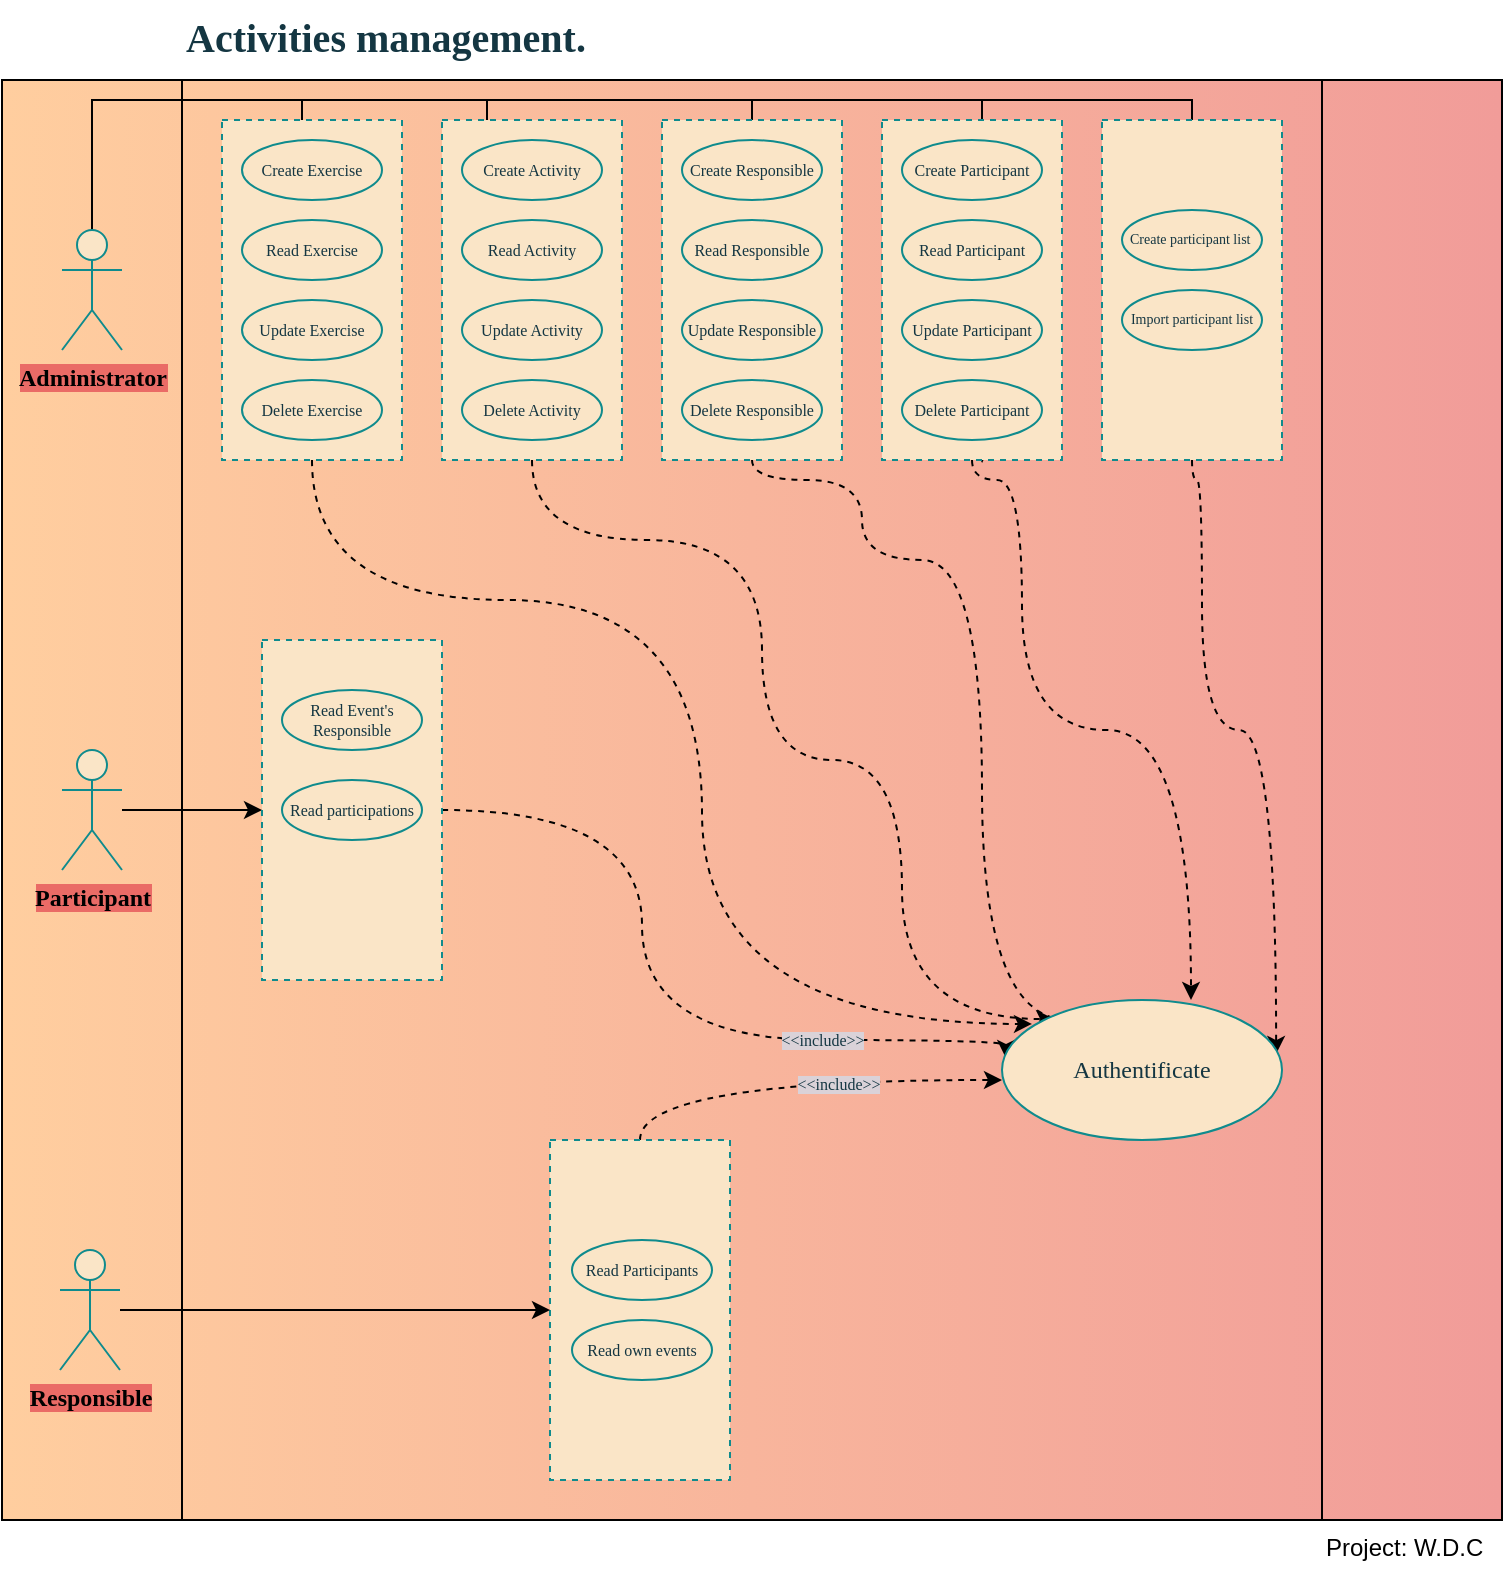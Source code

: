 <mxfile version="16.6.7" type="github">
  <diagram id="eYiehjpygyR9hW4J7-2a" name="Page-1">
    <mxGraphModel dx="1422" dy="809" grid="1" gridSize="10" guides="1" tooltips="1" connect="1" arrows="1" fold="1" page="1" pageScale="1" pageWidth="827" pageHeight="1169" math="0" shadow="0">
      <root>
        <mxCell id="0" />
        <mxCell id="1" parent="0" />
        <mxCell id="G_XHmd365qgL3xUWnn5l-1" value="" style="shape=process;whiteSpace=wrap;html=1;backgroundOutline=1;size=0.12;gradientColor=#F19C99;fillColor=#FFCE9F;gradientDirection=east;" parent="1" vertex="1">
          <mxGeometry x="50" y="40" width="750" height="720" as="geometry" />
        </mxCell>
        <mxCell id="G_XHmd365qgL3xUWnn5l-3" value="&lt;font color=&quot;#143642&quot; face=&quot;agave&quot;&gt;&lt;span style=&quot;font-size: 20px&quot;&gt;&lt;b&gt;Activities management.&lt;/b&gt;&lt;/span&gt;&lt;/font&gt;" style="text;whiteSpace=wrap;html=1;" parent="1" vertex="1">
          <mxGeometry x="140" width="440" height="30" as="geometry" />
        </mxCell>
        <mxCell id="G_XHmd365qgL3xUWnn5l-10" style="edgeStyle=orthogonalEdgeStyle;rounded=0;orthogonalLoop=1;jettySize=auto;html=1;endArrow=none;endFill=0;" parent="1" source="G_XHmd365qgL3xUWnn5l-4" target="G_XHmd365qgL3xUWnn5l-5" edge="1">
          <mxGeometry relative="1" as="geometry">
            <mxPoint x="210" y="240" as="targetPoint" />
            <Array as="points">
              <mxPoint x="95" y="50" />
              <mxPoint x="200" y="50" />
            </Array>
          </mxGeometry>
        </mxCell>
        <mxCell id="G_XHmd365qgL3xUWnn5l-11" style="edgeStyle=orthogonalEdgeStyle;rounded=0;orthogonalLoop=1;jettySize=auto;html=1;entryX=0.25;entryY=1;entryDx=0;entryDy=0;" parent="1" source="G_XHmd365qgL3xUWnn5l-4" target="G_XHmd365qgL3xUWnn5l-6" edge="1">
          <mxGeometry relative="1" as="geometry">
            <Array as="points">
              <mxPoint x="95" y="50" />
              <mxPoint x="293" y="50" />
            </Array>
          </mxGeometry>
        </mxCell>
        <mxCell id="G_XHmd365qgL3xUWnn5l-13" style="edgeStyle=orthogonalEdgeStyle;rounded=0;orthogonalLoop=1;jettySize=auto;html=1;entryX=0.5;entryY=1;entryDx=0;entryDy=0;" parent="1" source="G_XHmd365qgL3xUWnn5l-4" target="G_XHmd365qgL3xUWnn5l-7" edge="1">
          <mxGeometry relative="1" as="geometry">
            <Array as="points">
              <mxPoint x="95" y="50" />
              <mxPoint x="425" y="50" />
            </Array>
          </mxGeometry>
        </mxCell>
        <mxCell id="G_XHmd365qgL3xUWnn5l-15" style="edgeStyle=orthogonalEdgeStyle;rounded=0;orthogonalLoop=1;jettySize=auto;html=1;entryX=0.556;entryY=1.009;entryDx=0;entryDy=0;entryPerimeter=0;" parent="1" source="G_XHmd365qgL3xUWnn5l-4" target="G_XHmd365qgL3xUWnn5l-8" edge="1">
          <mxGeometry relative="1" as="geometry">
            <Array as="points">
              <mxPoint x="95" y="50" />
              <mxPoint x="540" y="50" />
            </Array>
          </mxGeometry>
        </mxCell>
        <mxCell id="G_XHmd365qgL3xUWnn5l-40" style="edgeStyle=orthogonalEdgeStyle;rounded=0;orthogonalLoop=1;jettySize=auto;html=1;entryX=0.5;entryY=1;entryDx=0;entryDy=0;fontColor=#000000;endArrow=none;endFill=0;" parent="1" source="G_XHmd365qgL3xUWnn5l-4" target="G_XHmd365qgL3xUWnn5l-9" edge="1">
          <mxGeometry relative="1" as="geometry">
            <Array as="points">
              <mxPoint x="95" y="50" />
              <mxPoint x="645" y="50" />
            </Array>
          </mxGeometry>
        </mxCell>
        <mxCell id="G_XHmd365qgL3xUWnn5l-4" value="&lt;b&gt;&lt;font style=&quot;background-color: rgb(234 , 107 , 102)&quot; color=&quot;#000000&quot;&gt;Administrator&lt;/font&gt;&lt;/b&gt;" style="shape=umlActor;verticalLabelPosition=bottom;verticalAlign=top;html=1;outlineConnect=0;rounded=0;shadow=0;strokeWidth=1;fillColor=#FAE5C7;fontFamily=agave;strokeColor=#0F8B8D;fontColor=#143642;" parent="1" vertex="1">
          <mxGeometry x="80" y="115" width="30" height="60" as="geometry" />
        </mxCell>
        <mxCell id="Ja9MMm1ga6sStV4R5VPq-14" style="edgeStyle=orthogonalEdgeStyle;curved=1;sketch=0;jumpStyle=sharp;orthogonalLoop=1;jettySize=auto;html=1;entryX=0.107;entryY=0.171;entryDx=0;entryDy=0;entryPerimeter=0;dashed=1;fontColor=#000000;endArrow=classic;endFill=1;" edge="1" parent="1" source="G_XHmd365qgL3xUWnn5l-5" target="Ja9MMm1ga6sStV4R5VPq-1">
          <mxGeometry relative="1" as="geometry">
            <Array as="points">
              <mxPoint x="205" y="300" />
              <mxPoint x="400" y="300" />
              <mxPoint x="400" y="512" />
            </Array>
          </mxGeometry>
        </mxCell>
        <mxCell id="G_XHmd365qgL3xUWnn5l-5" value="" style="rounded=0;whiteSpace=wrap;html=1;shadow=0;fontSize=8;strokeWidth=1;fillColor=#FAE5C7;dashed=1;strokeColor=#0F8B8D;fontFamily=agave;fontColor=#143642;" parent="1" vertex="1">
          <mxGeometry x="160" y="60" width="90" height="170" as="geometry" />
        </mxCell>
        <mxCell id="Ja9MMm1ga6sStV4R5VPq-13" style="edgeStyle=orthogonalEdgeStyle;curved=1;sketch=0;jumpStyle=sharp;orthogonalLoop=1;jettySize=auto;html=1;entryX=0.186;entryY=0.136;entryDx=0;entryDy=0;entryPerimeter=0;dashed=1;fontColor=#000000;endArrow=classic;endFill=1;" edge="1" parent="1" source="G_XHmd365qgL3xUWnn5l-6" target="Ja9MMm1ga6sStV4R5VPq-1">
          <mxGeometry relative="1" as="geometry">
            <Array as="points">
              <mxPoint x="315" y="270" />
              <mxPoint x="430" y="270" />
              <mxPoint x="430" y="380" />
              <mxPoint x="500" y="380" />
              <mxPoint x="500" y="510" />
            </Array>
          </mxGeometry>
        </mxCell>
        <mxCell id="G_XHmd365qgL3xUWnn5l-6" value="" style="rounded=0;whiteSpace=wrap;html=1;shadow=0;fontSize=8;strokeWidth=1;fillColor=#FAE5C7;dashed=1;strokeColor=#0F8B8D;fontFamily=agave;fontColor=#143642;" parent="1" vertex="1">
          <mxGeometry x="270" y="60" width="90" height="170" as="geometry" />
        </mxCell>
        <mxCell id="Ja9MMm1ga6sStV4R5VPq-12" style="edgeStyle=orthogonalEdgeStyle;curved=1;sketch=0;jumpStyle=sharp;orthogonalLoop=1;jettySize=auto;html=1;entryX=0.286;entryY=0.143;entryDx=0;entryDy=0;entryPerimeter=0;dashed=1;fontColor=#000000;endArrow=classic;endFill=1;" edge="1" parent="1" source="G_XHmd365qgL3xUWnn5l-7" target="Ja9MMm1ga6sStV4R5VPq-1">
          <mxGeometry relative="1" as="geometry">
            <Array as="points">
              <mxPoint x="425" y="240" />
              <mxPoint x="480" y="240" />
              <mxPoint x="480" y="280" />
              <mxPoint x="540" y="280" />
              <mxPoint x="540" y="510" />
            </Array>
          </mxGeometry>
        </mxCell>
        <mxCell id="G_XHmd365qgL3xUWnn5l-7" value="" style="rounded=0;whiteSpace=wrap;html=1;shadow=0;fontSize=8;strokeWidth=1;fillColor=#FAE5C7;dashed=1;strokeColor=#0F8B8D;fontFamily=agave;fontColor=#143642;" parent="1" vertex="1">
          <mxGeometry x="380" y="60" width="90" height="170" as="geometry" />
        </mxCell>
        <mxCell id="Ja9MMm1ga6sStV4R5VPq-11" style="edgeStyle=orthogonalEdgeStyle;curved=1;sketch=0;jumpStyle=sharp;orthogonalLoop=1;jettySize=auto;html=1;entryX=0.675;entryY=0;entryDx=0;entryDy=0;entryPerimeter=0;dashed=1;fontColor=#000000;endArrow=classic;endFill=1;" edge="1" parent="1" source="G_XHmd365qgL3xUWnn5l-8" target="Ja9MMm1ga6sStV4R5VPq-1">
          <mxGeometry relative="1" as="geometry">
            <Array as="points">
              <mxPoint x="535" y="240" />
              <mxPoint x="560" y="240" />
              <mxPoint x="560" y="365" />
              <mxPoint x="645" y="365" />
            </Array>
          </mxGeometry>
        </mxCell>
        <mxCell id="G_XHmd365qgL3xUWnn5l-8" value="" style="rounded=0;whiteSpace=wrap;html=1;shadow=0;fontSize=8;strokeWidth=1;fillColor=#FAE5C7;dashed=1;strokeColor=#0F8B8D;fontFamily=agave;fontColor=#143642;" parent="1" vertex="1">
          <mxGeometry x="490" y="60" width="90" height="170" as="geometry" />
        </mxCell>
        <mxCell id="Ja9MMm1ga6sStV4R5VPq-10" style="edgeStyle=orthogonalEdgeStyle;curved=1;sketch=0;jumpStyle=sharp;orthogonalLoop=1;jettySize=auto;html=1;entryX=0.979;entryY=0.386;entryDx=0;entryDy=0;entryPerimeter=0;dashed=1;fontColor=#000000;endArrow=classic;endFill=1;" edge="1" parent="1" source="G_XHmd365qgL3xUWnn5l-9" target="Ja9MMm1ga6sStV4R5VPq-1">
          <mxGeometry relative="1" as="geometry">
            <Array as="points">
              <mxPoint x="645" y="240" />
              <mxPoint x="650" y="240" />
              <mxPoint x="650" y="365" />
              <mxPoint x="687" y="365" />
            </Array>
          </mxGeometry>
        </mxCell>
        <mxCell id="G_XHmd365qgL3xUWnn5l-9" value="" style="rounded=0;whiteSpace=wrap;html=1;shadow=0;fontSize=8;strokeWidth=1;fillColor=#FAE5C7;dashed=1;strokeColor=#0F8B8D;fontFamily=agave;fontColor=#143642;" parent="1" vertex="1">
          <mxGeometry x="600" y="60" width="90" height="170" as="geometry" />
        </mxCell>
        <mxCell id="G_XHmd365qgL3xUWnn5l-16" value="Update Exercise" style="ellipse;whiteSpace=wrap;html=1;rounded=0;shadow=0;strokeWidth=1;fillColor=#FAE5C7;fontSize=8;fontFamily=agave;strokeColor=#0F8B8D;fontColor=#143642;" parent="1" vertex="1">
          <mxGeometry x="170" y="150" width="70" height="30" as="geometry" />
        </mxCell>
        <mxCell id="G_XHmd365qgL3xUWnn5l-17" value="Create Exercise" style="ellipse;whiteSpace=wrap;html=1;rounded=0;shadow=0;strokeWidth=1;fillColor=#FAE5C7;fontSize=8;fontFamily=agave;strokeColor=#0F8B8D;fontColor=#143642;" parent="1" vertex="1">
          <mxGeometry x="170" y="70" width="70" height="30" as="geometry" />
        </mxCell>
        <mxCell id="G_XHmd365qgL3xUWnn5l-18" value="Read Exercise" style="ellipse;whiteSpace=wrap;html=1;rounded=0;shadow=0;strokeWidth=1;fillColor=#FAE5C7;fontSize=8;fontFamily=agave;strokeColor=#0F8B8D;fontColor=#143642;" parent="1" vertex="1">
          <mxGeometry x="170" y="110" width="70" height="30" as="geometry" />
        </mxCell>
        <mxCell id="G_XHmd365qgL3xUWnn5l-19" value="Delete Exercise" style="ellipse;whiteSpace=wrap;html=1;rounded=0;shadow=0;strokeWidth=1;fillColor=#FAE5C7;fontSize=8;fontFamily=agave;strokeColor=#0F8B8D;fontColor=#143642;" parent="1" vertex="1">
          <mxGeometry x="170" y="190" width="70" height="30" as="geometry" />
        </mxCell>
        <mxCell id="G_XHmd365qgL3xUWnn5l-20" value="Create Activity" style="ellipse;whiteSpace=wrap;html=1;rounded=0;shadow=0;strokeWidth=1;fillColor=#FAE5C7;fontSize=8;fontFamily=agave;strokeColor=#0F8B8D;fontColor=#143642;" parent="1" vertex="1">
          <mxGeometry x="280" y="70" width="70" height="30" as="geometry" />
        </mxCell>
        <mxCell id="G_XHmd365qgL3xUWnn5l-21" value="Read Activity" style="ellipse;whiteSpace=wrap;html=1;rounded=0;shadow=0;strokeWidth=1;fillColor=#FAE5C7;fontSize=8;fontFamily=agave;strokeColor=#0F8B8D;fontColor=#143642;" parent="1" vertex="1">
          <mxGeometry x="280" y="110" width="70" height="30" as="geometry" />
        </mxCell>
        <mxCell id="G_XHmd365qgL3xUWnn5l-22" value="Update Activity" style="ellipse;whiteSpace=wrap;html=1;rounded=0;shadow=0;strokeWidth=1;fillColor=#FAE5C7;fontSize=8;fontFamily=agave;strokeColor=#0F8B8D;fontColor=#143642;" parent="1" vertex="1">
          <mxGeometry x="280" y="150" width="70" height="30" as="geometry" />
        </mxCell>
        <mxCell id="G_XHmd365qgL3xUWnn5l-23" value="Delete Activity" style="ellipse;whiteSpace=wrap;html=1;rounded=0;shadow=0;strokeWidth=1;fillColor=#FAE5C7;fontSize=8;fontFamily=agave;strokeColor=#0F8B8D;fontColor=#143642;" parent="1" vertex="1">
          <mxGeometry x="280" y="190" width="70" height="30" as="geometry" />
        </mxCell>
        <mxCell id="G_XHmd365qgL3xUWnn5l-24" value="Create Responsible" style="ellipse;whiteSpace=wrap;html=1;rounded=0;shadow=0;strokeWidth=1;fillColor=#FAE5C7;fontSize=8;fontFamily=agave;strokeColor=#0F8B8D;fontColor=#143642;" parent="1" vertex="1">
          <mxGeometry x="390" y="70" width="70" height="30" as="geometry" />
        </mxCell>
        <mxCell id="G_XHmd365qgL3xUWnn5l-25" value="Read Responsible" style="ellipse;whiteSpace=wrap;html=1;rounded=0;shadow=0;strokeWidth=1;fillColor=#FAE5C7;fontSize=8;fontFamily=agave;strokeColor=#0F8B8D;fontColor=#143642;" parent="1" vertex="1">
          <mxGeometry x="390" y="110" width="70" height="30" as="geometry" />
        </mxCell>
        <mxCell id="G_XHmd365qgL3xUWnn5l-26" value="Update Responsible" style="ellipse;whiteSpace=wrap;html=1;rounded=0;shadow=0;strokeWidth=1;fillColor=#FAE5C7;fontSize=8;fontFamily=agave;strokeColor=#0F8B8D;fontColor=#143642;" parent="1" vertex="1">
          <mxGeometry x="390" y="150" width="70" height="30" as="geometry" />
        </mxCell>
        <mxCell id="G_XHmd365qgL3xUWnn5l-27" value="Delete Responsible" style="ellipse;whiteSpace=wrap;html=1;rounded=0;shadow=0;strokeWidth=1;fillColor=#FAE5C7;fontSize=8;fontFamily=agave;strokeColor=#0F8B8D;fontColor=#143642;" parent="1" vertex="1">
          <mxGeometry x="390" y="190" width="70" height="30" as="geometry" />
        </mxCell>
        <mxCell id="G_XHmd365qgL3xUWnn5l-28" value="Create Participant" style="ellipse;whiteSpace=wrap;html=1;rounded=0;shadow=0;strokeWidth=1;fillColor=#FAE5C7;fontSize=8;fontFamily=agave;strokeColor=#0F8B8D;fontColor=#143642;" parent="1" vertex="1">
          <mxGeometry x="500" y="70" width="70" height="30" as="geometry" />
        </mxCell>
        <mxCell id="G_XHmd365qgL3xUWnn5l-29" value="Read Participant" style="ellipse;whiteSpace=wrap;html=1;rounded=0;shadow=0;strokeWidth=1;fillColor=#FAE5C7;fontSize=8;fontFamily=agave;strokeColor=#0F8B8D;fontColor=#143642;" parent="1" vertex="1">
          <mxGeometry x="500" y="110" width="70" height="30" as="geometry" />
        </mxCell>
        <mxCell id="G_XHmd365qgL3xUWnn5l-30" value="Update Participant" style="ellipse;whiteSpace=wrap;html=1;rounded=0;shadow=0;strokeWidth=1;fillColor=#FAE5C7;fontSize=8;fontFamily=agave;strokeColor=#0F8B8D;fontColor=#143642;" parent="1" vertex="1">
          <mxGeometry x="500" y="150" width="70" height="30" as="geometry" />
        </mxCell>
        <mxCell id="G_XHmd365qgL3xUWnn5l-31" value="Delete Participant" style="ellipse;whiteSpace=wrap;html=1;rounded=0;shadow=0;strokeWidth=1;fillColor=#FAE5C7;fontSize=8;fontFamily=agave;strokeColor=#0F8B8D;fontColor=#143642;" parent="1" vertex="1">
          <mxGeometry x="500" y="190" width="70" height="30" as="geometry" />
        </mxCell>
        <mxCell id="G_XHmd365qgL3xUWnn5l-36" value="&lt;div style=&quot;font-size: 7px&quot;&gt;Create participant list&amp;nbsp;&lt;/div&gt;" style="ellipse;whiteSpace=wrap;html=1;rounded=0;shadow=0;strokeWidth=1;fillColor=#FAE5C7;fontSize=7;fontFamily=agave;strokeColor=#0F8B8D;fontColor=#143642;" parent="1" vertex="1">
          <mxGeometry x="610" y="105" width="70" height="30" as="geometry" />
        </mxCell>
        <mxCell id="G_XHmd365qgL3xUWnn5l-37" value="Import participant list" style="ellipse;whiteSpace=wrap;html=1;rounded=0;shadow=0;strokeWidth=1;fillColor=#FAE5C7;fontSize=7;fontFamily=agave;strokeColor=#0F8B8D;fontColor=#143642;" parent="1" vertex="1">
          <mxGeometry x="610" y="145" width="70" height="30" as="geometry" />
        </mxCell>
        <mxCell id="G_XHmd365qgL3xUWnn5l-43" style="edgeStyle=orthogonalEdgeStyle;rounded=0;orthogonalLoop=1;jettySize=auto;html=1;fontColor=#000000;" parent="1" source="G_XHmd365qgL3xUWnn5l-38" target="G_XHmd365qgL3xUWnn5l-41" edge="1">
          <mxGeometry relative="1" as="geometry" />
        </mxCell>
        <mxCell id="G_XHmd365qgL3xUWnn5l-38" value="&lt;font color=&quot;#000000&quot;&gt;&lt;b style=&quot;background-color: rgb(234 , 107 , 102)&quot;&gt;Participant&lt;/b&gt;&lt;/font&gt;" style="shape=umlActor;verticalLabelPosition=bottom;verticalAlign=top;html=1;outlineConnect=0;rounded=0;shadow=0;strokeWidth=1;fillColor=#FAE5C7;fontFamily=agave;strokeColor=#0F8B8D;fontColor=#143642;" parent="1" vertex="1">
          <mxGeometry x="80" y="375" width="30" height="60" as="geometry" />
        </mxCell>
        <mxCell id="Ja9MMm1ga6sStV4R5VPq-5" style="edgeStyle=orthogonalEdgeStyle;curved=1;sketch=0;jumpStyle=sharp;orthogonalLoop=1;jettySize=auto;html=1;entryX=0.014;entryY=0.414;entryDx=0;entryDy=0;entryPerimeter=0;dashed=1;fontColor=#000000;" edge="1" parent="1" source="G_XHmd365qgL3xUWnn5l-41" target="Ja9MMm1ga6sStV4R5VPq-1">
          <mxGeometry relative="1" as="geometry">
            <Array as="points">
              <mxPoint x="370" y="520" />
              <mxPoint x="552" y="520" />
            </Array>
          </mxGeometry>
        </mxCell>
        <mxCell id="G_XHmd365qgL3xUWnn5l-41" value="" style="rounded=0;whiteSpace=wrap;html=1;shadow=0;fontSize=8;strokeWidth=1;fillColor=#FAE5C7;dashed=1;strokeColor=#0F8B8D;fontFamily=agave;fontColor=#143642;" parent="1" vertex="1">
          <mxGeometry x="180" y="320" width="90" height="170" as="geometry" />
        </mxCell>
        <mxCell id="G_XHmd365qgL3xUWnn5l-46" value="Read Event&#39;s Responsible" style="ellipse;whiteSpace=wrap;html=1;rounded=0;shadow=0;strokeWidth=1;fillColor=#FAE5C7;fontSize=8;fontFamily=agave;strokeColor=#0F8B8D;fontColor=#143642;" parent="1" vertex="1">
          <mxGeometry x="190" y="345" width="70" height="30" as="geometry" />
        </mxCell>
        <mxCell id="G_XHmd365qgL3xUWnn5l-47" value="Read participations" style="ellipse;whiteSpace=wrap;html=1;rounded=0;shadow=0;strokeWidth=1;fillColor=#FAE5C7;fontSize=8;fontFamily=agave;strokeColor=#0F8B8D;fontColor=#143642;" parent="1" vertex="1">
          <mxGeometry x="190" y="390" width="70" height="30" as="geometry" />
        </mxCell>
        <mxCell id="Ja9MMm1ga6sStV4R5VPq-4" style="edgeStyle=orthogonalEdgeStyle;curved=1;sketch=0;jumpStyle=sharp;orthogonalLoop=1;jettySize=auto;html=1;dashed=1;fontColor=#000000;" edge="1" parent="1" source="G_XHmd365qgL3xUWnn5l-57">
          <mxGeometry relative="1" as="geometry">
            <mxPoint x="550" y="540" as="targetPoint" />
            <Array as="points">
              <mxPoint x="369" y="540" />
            </Array>
          </mxGeometry>
        </mxCell>
        <mxCell id="G_XHmd365qgL3xUWnn5l-57" value="" style="rounded=0;whiteSpace=wrap;html=1;shadow=0;fontSize=8;strokeWidth=1;fillColor=#FAE5C7;dashed=1;strokeColor=#0F8B8D;fontFamily=agave;fontColor=#143642;" parent="1" vertex="1">
          <mxGeometry x="324" y="570" width="90" height="170" as="geometry" />
        </mxCell>
        <mxCell id="G_XHmd365qgL3xUWnn5l-58" style="edgeStyle=orthogonalEdgeStyle;rounded=0;orthogonalLoop=1;jettySize=auto;html=1;fontColor=#000000;" parent="1" source="G_XHmd365qgL3xUWnn5l-59" target="G_XHmd365qgL3xUWnn5l-57" edge="1">
          <mxGeometry relative="1" as="geometry" />
        </mxCell>
        <mxCell id="G_XHmd365qgL3xUWnn5l-59" value="&lt;font color=&quot;#000000&quot;&gt;&lt;span style=&quot;background-color: rgb(234 , 107 , 102)&quot;&gt;&lt;b&gt;Responsible&lt;/b&gt;&lt;/span&gt;&lt;/font&gt;" style="shape=umlActor;verticalLabelPosition=bottom;verticalAlign=top;html=1;outlineConnect=0;rounded=0;shadow=0;strokeWidth=1;fillColor=#FAE5C7;fontFamily=agave;strokeColor=#0F8B8D;fontColor=#143642;" parent="1" vertex="1">
          <mxGeometry x="79" y="625" width="30" height="60" as="geometry" />
        </mxCell>
        <mxCell id="G_XHmd365qgL3xUWnn5l-60" value="Read Participants" style="ellipse;whiteSpace=wrap;html=1;rounded=0;shadow=0;strokeWidth=1;fillColor=#FAE5C7;fontSize=8;fontFamily=agave;strokeColor=#0F8B8D;fontColor=#143642;" parent="1" vertex="1">
          <mxGeometry x="335" y="620" width="70" height="30" as="geometry" />
        </mxCell>
        <mxCell id="G_XHmd365qgL3xUWnn5l-61" value="Read own events" style="ellipse;whiteSpace=wrap;html=1;rounded=0;shadow=0;strokeWidth=1;fillColor=#FAE5C7;fontSize=8;fontFamily=agave;strokeColor=#0F8B8D;fontColor=#143642;" parent="1" vertex="1">
          <mxGeometry x="335" y="660" width="70" height="30" as="geometry" />
        </mxCell>
        <mxCell id="G_XHmd365qgL3xUWnn5l-62" value="Project: &lt;span style=&quot;font-weight: normal&quot;&gt;W.D.C&amp;nbsp;&lt;/span&gt;" style="text;whiteSpace=wrap;html=1;fontColor=#000000;" parent="1" vertex="1">
          <mxGeometry x="710" y="760" width="90" height="30" as="geometry" />
        </mxCell>
        <mxCell id="Ja9MMm1ga6sStV4R5VPq-1" value="Authentificate" style="ellipse;whiteSpace=wrap;html=1;rounded=0;shadow=0;fontSize=12;strokeWidth=1;fillColor=#FAE5C7;strokeColor=#0F8B8D;fontFamily=agave;fontColor=#143642;" vertex="1" parent="1">
          <mxGeometry x="550" y="500" width="140" height="70" as="geometry" />
        </mxCell>
        <mxCell id="Ja9MMm1ga6sStV4R5VPq-7" value="&amp;lt;&amp;lt;include&amp;gt;&amp;gt;" style="edgeLabel;html=1;align=center;verticalAlign=middle;resizable=0;points=[];fontSize=8;fontFamily=agave;labelBackgroundColor=#DAD2D8;fontColor=#143642;" connectable="0" vertex="1" parent="1">
          <mxGeometry x="460.002" y="520.003" as="geometry" />
        </mxCell>
        <mxCell id="Ja9MMm1ga6sStV4R5VPq-8" value="&amp;lt;&amp;lt;include&amp;gt;&amp;gt;" style="edgeLabel;html=1;align=center;verticalAlign=middle;resizable=0;points=[];fontSize=8;fontFamily=agave;labelBackgroundColor=#DAD2D8;fontColor=#143642;" connectable="0" vertex="1" parent="1">
          <mxGeometry x="560.002" y="585.003" as="geometry">
            <mxPoint x="-92" y="-43" as="offset" />
          </mxGeometry>
        </mxCell>
      </root>
    </mxGraphModel>
  </diagram>
</mxfile>
